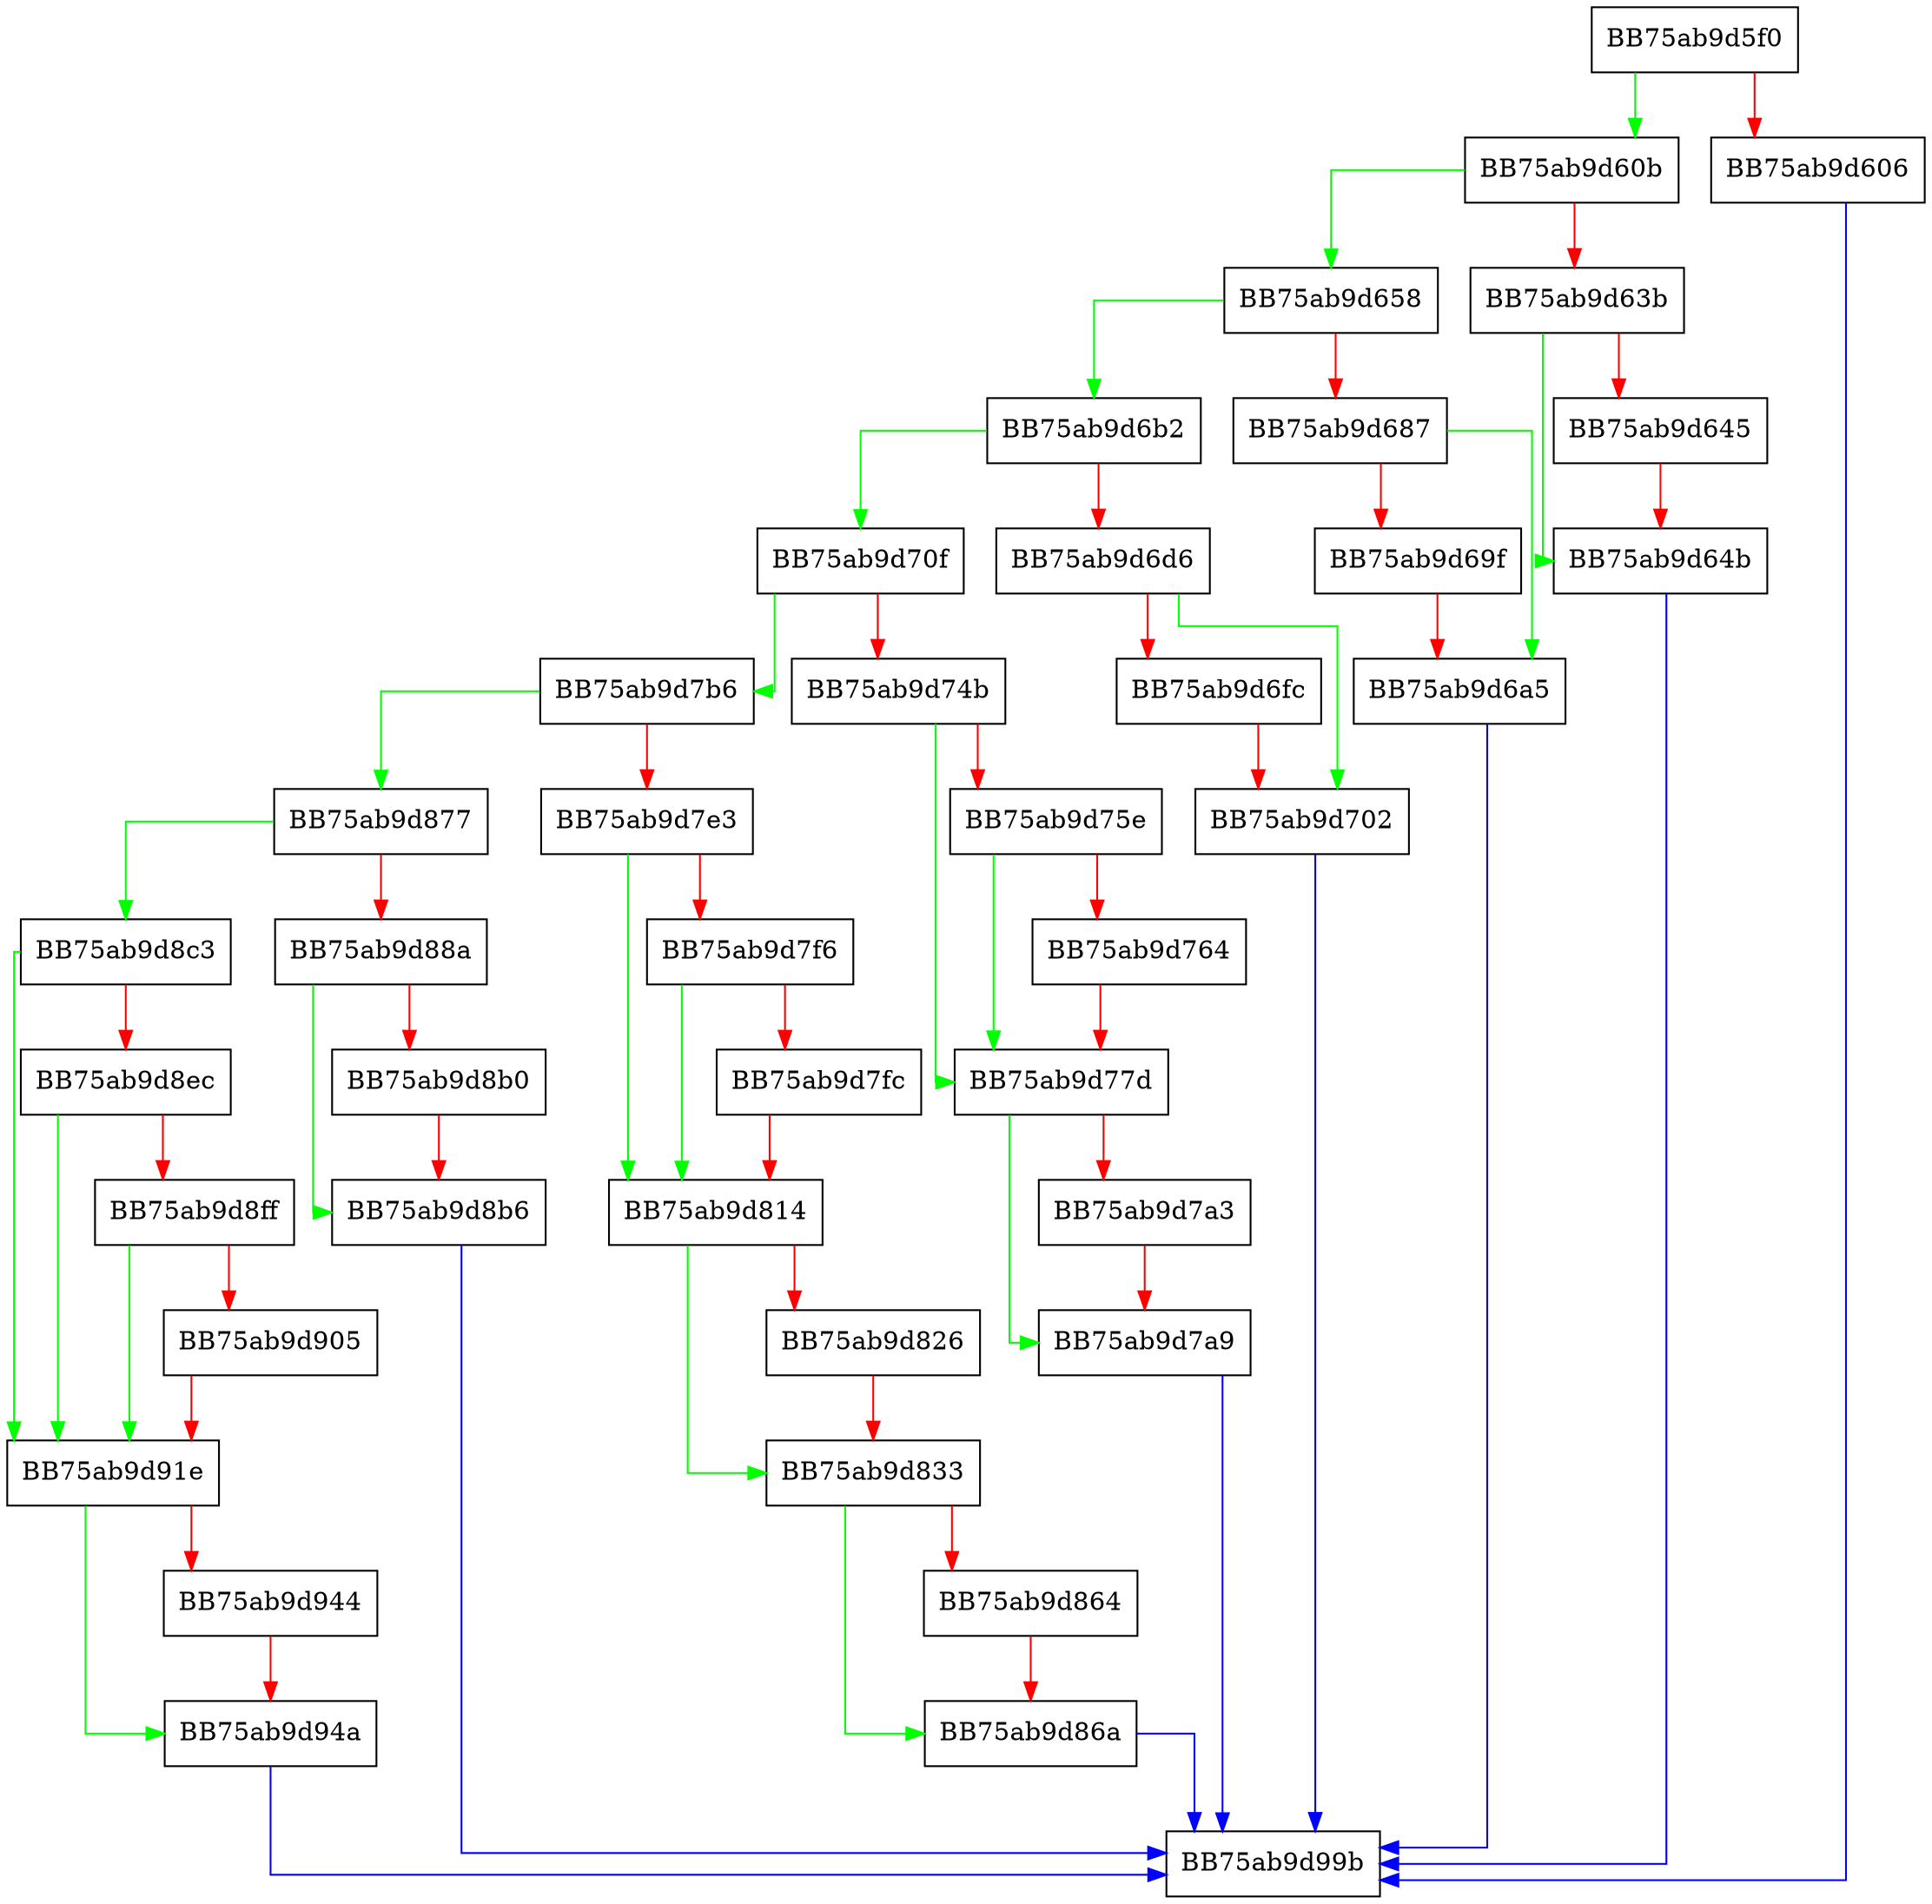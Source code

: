 digraph WscReportRansomwareDetection {
  node [shape="box"];
  graph [splines=ortho];
  BB75ab9d5f0 -> BB75ab9d60b [color="green"];
  BB75ab9d5f0 -> BB75ab9d606 [color="red"];
  BB75ab9d606 -> BB75ab9d99b [color="blue"];
  BB75ab9d60b -> BB75ab9d658 [color="green"];
  BB75ab9d60b -> BB75ab9d63b [color="red"];
  BB75ab9d63b -> BB75ab9d64b [color="green"];
  BB75ab9d63b -> BB75ab9d645 [color="red"];
  BB75ab9d645 -> BB75ab9d64b [color="red"];
  BB75ab9d64b -> BB75ab9d99b [color="blue"];
  BB75ab9d658 -> BB75ab9d6b2 [color="green"];
  BB75ab9d658 -> BB75ab9d687 [color="red"];
  BB75ab9d687 -> BB75ab9d6a5 [color="green"];
  BB75ab9d687 -> BB75ab9d69f [color="red"];
  BB75ab9d69f -> BB75ab9d6a5 [color="red"];
  BB75ab9d6a5 -> BB75ab9d99b [color="blue"];
  BB75ab9d6b2 -> BB75ab9d70f [color="green"];
  BB75ab9d6b2 -> BB75ab9d6d6 [color="red"];
  BB75ab9d6d6 -> BB75ab9d702 [color="green"];
  BB75ab9d6d6 -> BB75ab9d6fc [color="red"];
  BB75ab9d6fc -> BB75ab9d702 [color="red"];
  BB75ab9d702 -> BB75ab9d99b [color="blue"];
  BB75ab9d70f -> BB75ab9d7b6 [color="green"];
  BB75ab9d70f -> BB75ab9d74b [color="red"];
  BB75ab9d74b -> BB75ab9d77d [color="green"];
  BB75ab9d74b -> BB75ab9d75e [color="red"];
  BB75ab9d75e -> BB75ab9d77d [color="green"];
  BB75ab9d75e -> BB75ab9d764 [color="red"];
  BB75ab9d764 -> BB75ab9d77d [color="red"];
  BB75ab9d77d -> BB75ab9d7a9 [color="green"];
  BB75ab9d77d -> BB75ab9d7a3 [color="red"];
  BB75ab9d7a3 -> BB75ab9d7a9 [color="red"];
  BB75ab9d7a9 -> BB75ab9d99b [color="blue"];
  BB75ab9d7b6 -> BB75ab9d877 [color="green"];
  BB75ab9d7b6 -> BB75ab9d7e3 [color="red"];
  BB75ab9d7e3 -> BB75ab9d814 [color="green"];
  BB75ab9d7e3 -> BB75ab9d7f6 [color="red"];
  BB75ab9d7f6 -> BB75ab9d814 [color="green"];
  BB75ab9d7f6 -> BB75ab9d7fc [color="red"];
  BB75ab9d7fc -> BB75ab9d814 [color="red"];
  BB75ab9d814 -> BB75ab9d833 [color="green"];
  BB75ab9d814 -> BB75ab9d826 [color="red"];
  BB75ab9d826 -> BB75ab9d833 [color="red"];
  BB75ab9d833 -> BB75ab9d86a [color="green"];
  BB75ab9d833 -> BB75ab9d864 [color="red"];
  BB75ab9d864 -> BB75ab9d86a [color="red"];
  BB75ab9d86a -> BB75ab9d99b [color="blue"];
  BB75ab9d877 -> BB75ab9d8c3 [color="green"];
  BB75ab9d877 -> BB75ab9d88a [color="red"];
  BB75ab9d88a -> BB75ab9d8b6 [color="green"];
  BB75ab9d88a -> BB75ab9d8b0 [color="red"];
  BB75ab9d8b0 -> BB75ab9d8b6 [color="red"];
  BB75ab9d8b6 -> BB75ab9d99b [color="blue"];
  BB75ab9d8c3 -> BB75ab9d91e [color="green"];
  BB75ab9d8c3 -> BB75ab9d8ec [color="red"];
  BB75ab9d8ec -> BB75ab9d91e [color="green"];
  BB75ab9d8ec -> BB75ab9d8ff [color="red"];
  BB75ab9d8ff -> BB75ab9d91e [color="green"];
  BB75ab9d8ff -> BB75ab9d905 [color="red"];
  BB75ab9d905 -> BB75ab9d91e [color="red"];
  BB75ab9d91e -> BB75ab9d94a [color="green"];
  BB75ab9d91e -> BB75ab9d944 [color="red"];
  BB75ab9d944 -> BB75ab9d94a [color="red"];
  BB75ab9d94a -> BB75ab9d99b [color="blue"];
}